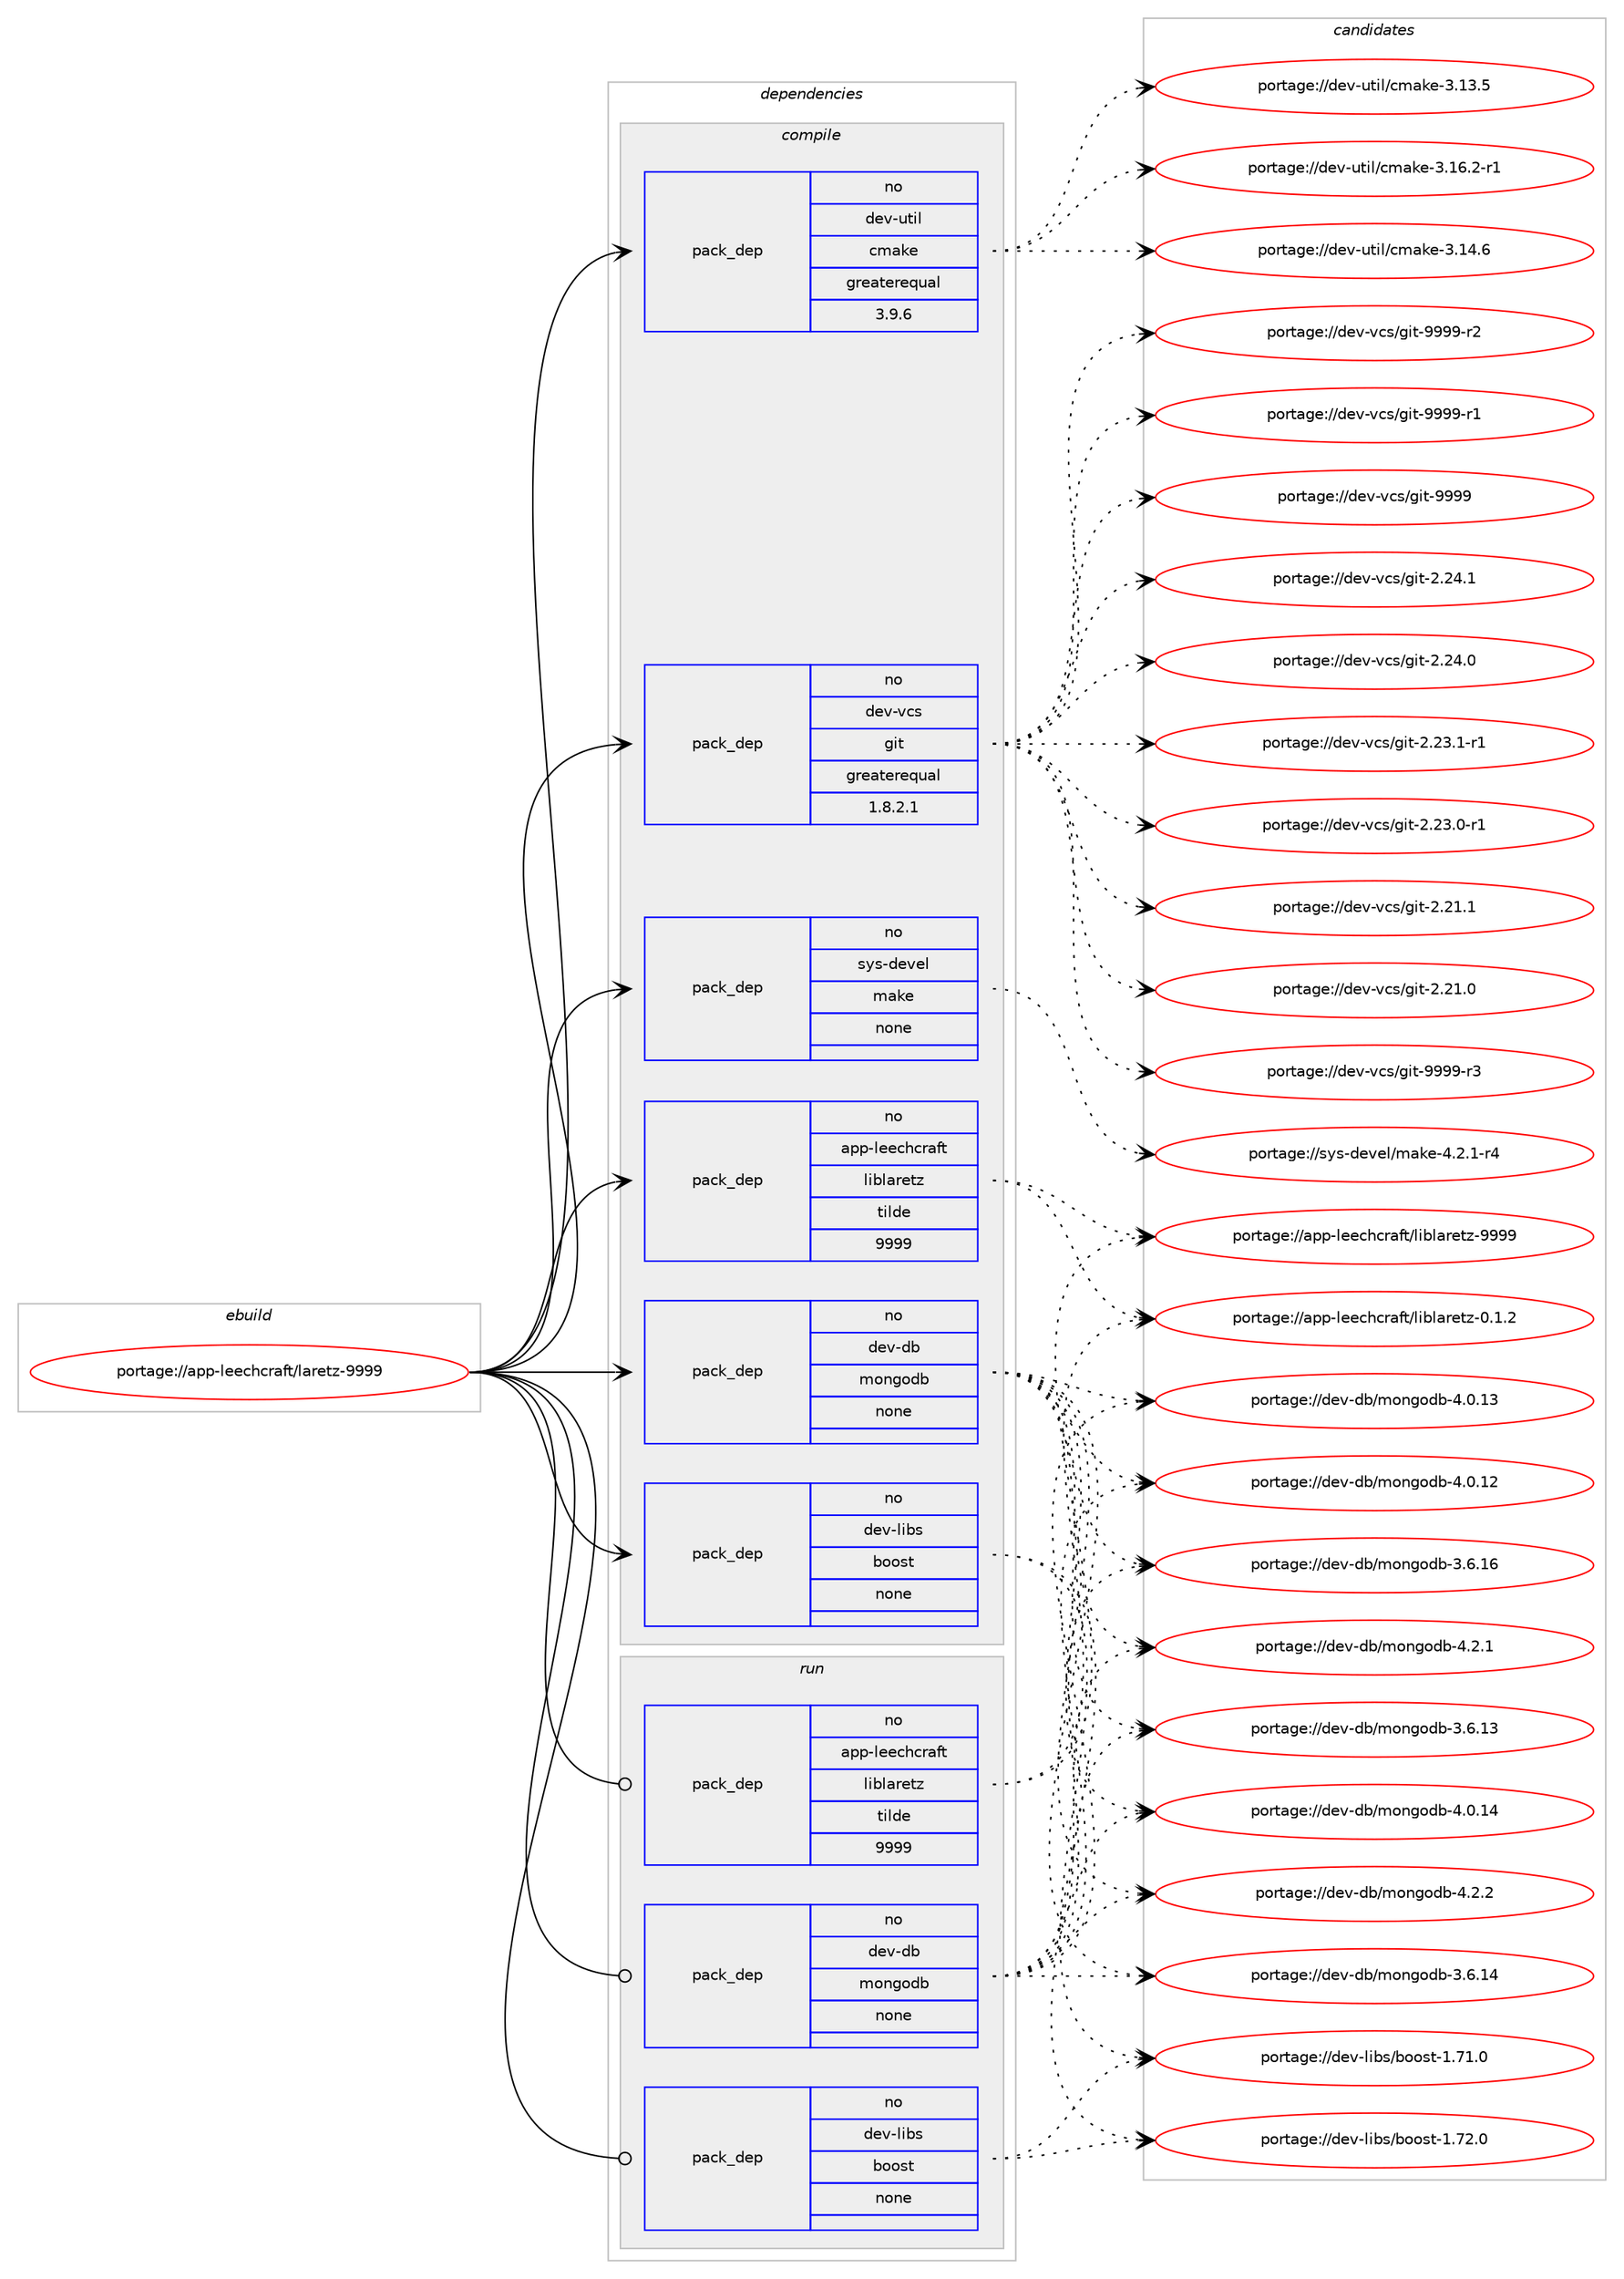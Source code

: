 digraph prolog {

# *************
# Graph options
# *************

newrank=true;
concentrate=true;
compound=true;
graph [rankdir=LR,fontname=Helvetica,fontsize=10,ranksep=1.5];#, ranksep=2.5, nodesep=0.2];
edge  [arrowhead=vee];
node  [fontname=Helvetica,fontsize=10];

# **********
# The ebuild
# **********

subgraph cluster_leftcol {
color=gray;
label=<<i>ebuild</i>>;
id [label="portage://app-leechcraft/laretz-9999", color=red, width=4, href="../app-leechcraft/laretz-9999.svg"];
}

# ****************
# The dependencies
# ****************

subgraph cluster_midcol {
color=gray;
label=<<i>dependencies</i>>;
subgraph cluster_compile {
fillcolor="#eeeeee";
style=filled;
label=<<i>compile</i>>;
subgraph pack463519 {
dependency616121 [label=<<TABLE BORDER="0" CELLBORDER="1" CELLSPACING="0" CELLPADDING="4" WIDTH="220"><TR><TD ROWSPAN="6" CELLPADDING="30">pack_dep</TD></TR><TR><TD WIDTH="110">no</TD></TR><TR><TD>app-leechcraft</TD></TR><TR><TD>liblaretz</TD></TR><TR><TD>tilde</TD></TR><TR><TD>9999</TD></TR></TABLE>>, shape=none, color=blue];
}
id:e -> dependency616121:w [weight=20,style="solid",arrowhead="vee"];
subgraph pack463520 {
dependency616122 [label=<<TABLE BORDER="0" CELLBORDER="1" CELLSPACING="0" CELLPADDING="4" WIDTH="220"><TR><TD ROWSPAN="6" CELLPADDING="30">pack_dep</TD></TR><TR><TD WIDTH="110">no</TD></TR><TR><TD>dev-db</TD></TR><TR><TD>mongodb</TD></TR><TR><TD>none</TD></TR><TR><TD></TD></TR></TABLE>>, shape=none, color=blue];
}
id:e -> dependency616122:w [weight=20,style="solid",arrowhead="vee"];
subgraph pack463521 {
dependency616123 [label=<<TABLE BORDER="0" CELLBORDER="1" CELLSPACING="0" CELLPADDING="4" WIDTH="220"><TR><TD ROWSPAN="6" CELLPADDING="30">pack_dep</TD></TR><TR><TD WIDTH="110">no</TD></TR><TR><TD>dev-libs</TD></TR><TR><TD>boost</TD></TR><TR><TD>none</TD></TR><TR><TD></TD></TR></TABLE>>, shape=none, color=blue];
}
id:e -> dependency616123:w [weight=20,style="solid",arrowhead="vee"];
subgraph pack463522 {
dependency616124 [label=<<TABLE BORDER="0" CELLBORDER="1" CELLSPACING="0" CELLPADDING="4" WIDTH="220"><TR><TD ROWSPAN="6" CELLPADDING="30">pack_dep</TD></TR><TR><TD WIDTH="110">no</TD></TR><TR><TD>dev-util</TD></TR><TR><TD>cmake</TD></TR><TR><TD>greaterequal</TD></TR><TR><TD>3.9.6</TD></TR></TABLE>>, shape=none, color=blue];
}
id:e -> dependency616124:w [weight=20,style="solid",arrowhead="vee"];
subgraph pack463523 {
dependency616125 [label=<<TABLE BORDER="0" CELLBORDER="1" CELLSPACING="0" CELLPADDING="4" WIDTH="220"><TR><TD ROWSPAN="6" CELLPADDING="30">pack_dep</TD></TR><TR><TD WIDTH="110">no</TD></TR><TR><TD>dev-vcs</TD></TR><TR><TD>git</TD></TR><TR><TD>greaterequal</TD></TR><TR><TD>1.8.2.1</TD></TR></TABLE>>, shape=none, color=blue];
}
id:e -> dependency616125:w [weight=20,style="solid",arrowhead="vee"];
subgraph pack463524 {
dependency616126 [label=<<TABLE BORDER="0" CELLBORDER="1" CELLSPACING="0" CELLPADDING="4" WIDTH="220"><TR><TD ROWSPAN="6" CELLPADDING="30">pack_dep</TD></TR><TR><TD WIDTH="110">no</TD></TR><TR><TD>sys-devel</TD></TR><TR><TD>make</TD></TR><TR><TD>none</TD></TR><TR><TD></TD></TR></TABLE>>, shape=none, color=blue];
}
id:e -> dependency616126:w [weight=20,style="solid",arrowhead="vee"];
}
subgraph cluster_compileandrun {
fillcolor="#eeeeee";
style=filled;
label=<<i>compile and run</i>>;
}
subgraph cluster_run {
fillcolor="#eeeeee";
style=filled;
label=<<i>run</i>>;
subgraph pack463525 {
dependency616127 [label=<<TABLE BORDER="0" CELLBORDER="1" CELLSPACING="0" CELLPADDING="4" WIDTH="220"><TR><TD ROWSPAN="6" CELLPADDING="30">pack_dep</TD></TR><TR><TD WIDTH="110">no</TD></TR><TR><TD>app-leechcraft</TD></TR><TR><TD>liblaretz</TD></TR><TR><TD>tilde</TD></TR><TR><TD>9999</TD></TR></TABLE>>, shape=none, color=blue];
}
id:e -> dependency616127:w [weight=20,style="solid",arrowhead="odot"];
subgraph pack463526 {
dependency616128 [label=<<TABLE BORDER="0" CELLBORDER="1" CELLSPACING="0" CELLPADDING="4" WIDTH="220"><TR><TD ROWSPAN="6" CELLPADDING="30">pack_dep</TD></TR><TR><TD WIDTH="110">no</TD></TR><TR><TD>dev-db</TD></TR><TR><TD>mongodb</TD></TR><TR><TD>none</TD></TR><TR><TD></TD></TR></TABLE>>, shape=none, color=blue];
}
id:e -> dependency616128:w [weight=20,style="solid",arrowhead="odot"];
subgraph pack463527 {
dependency616129 [label=<<TABLE BORDER="0" CELLBORDER="1" CELLSPACING="0" CELLPADDING="4" WIDTH="220"><TR><TD ROWSPAN="6" CELLPADDING="30">pack_dep</TD></TR><TR><TD WIDTH="110">no</TD></TR><TR><TD>dev-libs</TD></TR><TR><TD>boost</TD></TR><TR><TD>none</TD></TR><TR><TD></TD></TR></TABLE>>, shape=none, color=blue];
}
id:e -> dependency616129:w [weight=20,style="solid",arrowhead="odot"];
}
}

# **************
# The candidates
# **************

subgraph cluster_choices {
rank=same;
color=gray;
label=<<i>candidates</i>>;

subgraph choice463519 {
color=black;
nodesep=1;
choice97112112451081011019910499114971021164710810598108971141011161224557575757 [label="portage://app-leechcraft/liblaretz-9999", color=red, width=4,href="../app-leechcraft/liblaretz-9999.svg"];
choice9711211245108101101991049911497102116471081059810897114101116122454846494650 [label="portage://app-leechcraft/liblaretz-0.1.2", color=red, width=4,href="../app-leechcraft/liblaretz-0.1.2.svg"];
dependency616121:e -> choice97112112451081011019910499114971021164710810598108971141011161224557575757:w [style=dotted,weight="100"];
dependency616121:e -> choice9711211245108101101991049911497102116471081059810897114101116122454846494650:w [style=dotted,weight="100"];
}
subgraph choice463520 {
color=black;
nodesep=1;
choice10010111845100984710911111010311110098455246504650 [label="portage://dev-db/mongodb-4.2.2", color=red, width=4,href="../dev-db/mongodb-4.2.2.svg"];
choice10010111845100984710911111010311110098455246504649 [label="portage://dev-db/mongodb-4.2.1", color=red, width=4,href="../dev-db/mongodb-4.2.1.svg"];
choice1001011184510098471091111101031111009845524648464952 [label="portage://dev-db/mongodb-4.0.14", color=red, width=4,href="../dev-db/mongodb-4.0.14.svg"];
choice1001011184510098471091111101031111009845524648464951 [label="portage://dev-db/mongodb-4.0.13", color=red, width=4,href="../dev-db/mongodb-4.0.13.svg"];
choice1001011184510098471091111101031111009845524648464950 [label="portage://dev-db/mongodb-4.0.12", color=red, width=4,href="../dev-db/mongodb-4.0.12.svg"];
choice1001011184510098471091111101031111009845514654464954 [label="portage://dev-db/mongodb-3.6.16", color=red, width=4,href="../dev-db/mongodb-3.6.16.svg"];
choice1001011184510098471091111101031111009845514654464952 [label="portage://dev-db/mongodb-3.6.14", color=red, width=4,href="../dev-db/mongodb-3.6.14.svg"];
choice1001011184510098471091111101031111009845514654464951 [label="portage://dev-db/mongodb-3.6.13", color=red, width=4,href="../dev-db/mongodb-3.6.13.svg"];
dependency616122:e -> choice10010111845100984710911111010311110098455246504650:w [style=dotted,weight="100"];
dependency616122:e -> choice10010111845100984710911111010311110098455246504649:w [style=dotted,weight="100"];
dependency616122:e -> choice1001011184510098471091111101031111009845524648464952:w [style=dotted,weight="100"];
dependency616122:e -> choice1001011184510098471091111101031111009845524648464951:w [style=dotted,weight="100"];
dependency616122:e -> choice1001011184510098471091111101031111009845524648464950:w [style=dotted,weight="100"];
dependency616122:e -> choice1001011184510098471091111101031111009845514654464954:w [style=dotted,weight="100"];
dependency616122:e -> choice1001011184510098471091111101031111009845514654464952:w [style=dotted,weight="100"];
dependency616122:e -> choice1001011184510098471091111101031111009845514654464951:w [style=dotted,weight="100"];
}
subgraph choice463521 {
color=black;
nodesep=1;
choice1001011184510810598115479811111111511645494655504648 [label="portage://dev-libs/boost-1.72.0", color=red, width=4,href="../dev-libs/boost-1.72.0.svg"];
choice1001011184510810598115479811111111511645494655494648 [label="portage://dev-libs/boost-1.71.0", color=red, width=4,href="../dev-libs/boost-1.71.0.svg"];
dependency616123:e -> choice1001011184510810598115479811111111511645494655504648:w [style=dotted,weight="100"];
dependency616123:e -> choice1001011184510810598115479811111111511645494655494648:w [style=dotted,weight="100"];
}
subgraph choice463522 {
color=black;
nodesep=1;
choice10010111845117116105108479910997107101455146495446504511449 [label="portage://dev-util/cmake-3.16.2-r1", color=red, width=4,href="../dev-util/cmake-3.16.2-r1.svg"];
choice1001011184511711610510847991099710710145514649524654 [label="portage://dev-util/cmake-3.14.6", color=red, width=4,href="../dev-util/cmake-3.14.6.svg"];
choice1001011184511711610510847991099710710145514649514653 [label="portage://dev-util/cmake-3.13.5", color=red, width=4,href="../dev-util/cmake-3.13.5.svg"];
dependency616124:e -> choice10010111845117116105108479910997107101455146495446504511449:w [style=dotted,weight="100"];
dependency616124:e -> choice1001011184511711610510847991099710710145514649524654:w [style=dotted,weight="100"];
dependency616124:e -> choice1001011184511711610510847991099710710145514649514653:w [style=dotted,weight="100"];
}
subgraph choice463523 {
color=black;
nodesep=1;
choice10010111845118991154710310511645575757574511451 [label="portage://dev-vcs/git-9999-r3", color=red, width=4,href="../dev-vcs/git-9999-r3.svg"];
choice10010111845118991154710310511645575757574511450 [label="portage://dev-vcs/git-9999-r2", color=red, width=4,href="../dev-vcs/git-9999-r2.svg"];
choice10010111845118991154710310511645575757574511449 [label="portage://dev-vcs/git-9999-r1", color=red, width=4,href="../dev-vcs/git-9999-r1.svg"];
choice1001011184511899115471031051164557575757 [label="portage://dev-vcs/git-9999", color=red, width=4,href="../dev-vcs/git-9999.svg"];
choice10010111845118991154710310511645504650524649 [label="portage://dev-vcs/git-2.24.1", color=red, width=4,href="../dev-vcs/git-2.24.1.svg"];
choice10010111845118991154710310511645504650524648 [label="portage://dev-vcs/git-2.24.0", color=red, width=4,href="../dev-vcs/git-2.24.0.svg"];
choice100101118451189911547103105116455046505146494511449 [label="portage://dev-vcs/git-2.23.1-r1", color=red, width=4,href="../dev-vcs/git-2.23.1-r1.svg"];
choice100101118451189911547103105116455046505146484511449 [label="portage://dev-vcs/git-2.23.0-r1", color=red, width=4,href="../dev-vcs/git-2.23.0-r1.svg"];
choice10010111845118991154710310511645504650494649 [label="portage://dev-vcs/git-2.21.1", color=red, width=4,href="../dev-vcs/git-2.21.1.svg"];
choice10010111845118991154710310511645504650494648 [label="portage://dev-vcs/git-2.21.0", color=red, width=4,href="../dev-vcs/git-2.21.0.svg"];
dependency616125:e -> choice10010111845118991154710310511645575757574511451:w [style=dotted,weight="100"];
dependency616125:e -> choice10010111845118991154710310511645575757574511450:w [style=dotted,weight="100"];
dependency616125:e -> choice10010111845118991154710310511645575757574511449:w [style=dotted,weight="100"];
dependency616125:e -> choice1001011184511899115471031051164557575757:w [style=dotted,weight="100"];
dependency616125:e -> choice10010111845118991154710310511645504650524649:w [style=dotted,weight="100"];
dependency616125:e -> choice10010111845118991154710310511645504650524648:w [style=dotted,weight="100"];
dependency616125:e -> choice100101118451189911547103105116455046505146494511449:w [style=dotted,weight="100"];
dependency616125:e -> choice100101118451189911547103105116455046505146484511449:w [style=dotted,weight="100"];
dependency616125:e -> choice10010111845118991154710310511645504650494649:w [style=dotted,weight="100"];
dependency616125:e -> choice10010111845118991154710310511645504650494648:w [style=dotted,weight="100"];
}
subgraph choice463524 {
color=black;
nodesep=1;
choice1151211154510010111810110847109971071014552465046494511452 [label="portage://sys-devel/make-4.2.1-r4", color=red, width=4,href="../sys-devel/make-4.2.1-r4.svg"];
dependency616126:e -> choice1151211154510010111810110847109971071014552465046494511452:w [style=dotted,weight="100"];
}
subgraph choice463525 {
color=black;
nodesep=1;
choice97112112451081011019910499114971021164710810598108971141011161224557575757 [label="portage://app-leechcraft/liblaretz-9999", color=red, width=4,href="../app-leechcraft/liblaretz-9999.svg"];
choice9711211245108101101991049911497102116471081059810897114101116122454846494650 [label="portage://app-leechcraft/liblaretz-0.1.2", color=red, width=4,href="../app-leechcraft/liblaretz-0.1.2.svg"];
dependency616127:e -> choice97112112451081011019910499114971021164710810598108971141011161224557575757:w [style=dotted,weight="100"];
dependency616127:e -> choice9711211245108101101991049911497102116471081059810897114101116122454846494650:w [style=dotted,weight="100"];
}
subgraph choice463526 {
color=black;
nodesep=1;
choice10010111845100984710911111010311110098455246504650 [label="portage://dev-db/mongodb-4.2.2", color=red, width=4,href="../dev-db/mongodb-4.2.2.svg"];
choice10010111845100984710911111010311110098455246504649 [label="portage://dev-db/mongodb-4.2.1", color=red, width=4,href="../dev-db/mongodb-4.2.1.svg"];
choice1001011184510098471091111101031111009845524648464952 [label="portage://dev-db/mongodb-4.0.14", color=red, width=4,href="../dev-db/mongodb-4.0.14.svg"];
choice1001011184510098471091111101031111009845524648464951 [label="portage://dev-db/mongodb-4.0.13", color=red, width=4,href="../dev-db/mongodb-4.0.13.svg"];
choice1001011184510098471091111101031111009845524648464950 [label="portage://dev-db/mongodb-4.0.12", color=red, width=4,href="../dev-db/mongodb-4.0.12.svg"];
choice1001011184510098471091111101031111009845514654464954 [label="portage://dev-db/mongodb-3.6.16", color=red, width=4,href="../dev-db/mongodb-3.6.16.svg"];
choice1001011184510098471091111101031111009845514654464952 [label="portage://dev-db/mongodb-3.6.14", color=red, width=4,href="../dev-db/mongodb-3.6.14.svg"];
choice1001011184510098471091111101031111009845514654464951 [label="portage://dev-db/mongodb-3.6.13", color=red, width=4,href="../dev-db/mongodb-3.6.13.svg"];
dependency616128:e -> choice10010111845100984710911111010311110098455246504650:w [style=dotted,weight="100"];
dependency616128:e -> choice10010111845100984710911111010311110098455246504649:w [style=dotted,weight="100"];
dependency616128:e -> choice1001011184510098471091111101031111009845524648464952:w [style=dotted,weight="100"];
dependency616128:e -> choice1001011184510098471091111101031111009845524648464951:w [style=dotted,weight="100"];
dependency616128:e -> choice1001011184510098471091111101031111009845524648464950:w [style=dotted,weight="100"];
dependency616128:e -> choice1001011184510098471091111101031111009845514654464954:w [style=dotted,weight="100"];
dependency616128:e -> choice1001011184510098471091111101031111009845514654464952:w [style=dotted,weight="100"];
dependency616128:e -> choice1001011184510098471091111101031111009845514654464951:w [style=dotted,weight="100"];
}
subgraph choice463527 {
color=black;
nodesep=1;
choice1001011184510810598115479811111111511645494655504648 [label="portage://dev-libs/boost-1.72.0", color=red, width=4,href="../dev-libs/boost-1.72.0.svg"];
choice1001011184510810598115479811111111511645494655494648 [label="portage://dev-libs/boost-1.71.0", color=red, width=4,href="../dev-libs/boost-1.71.0.svg"];
dependency616129:e -> choice1001011184510810598115479811111111511645494655504648:w [style=dotted,weight="100"];
dependency616129:e -> choice1001011184510810598115479811111111511645494655494648:w [style=dotted,weight="100"];
}
}

}
